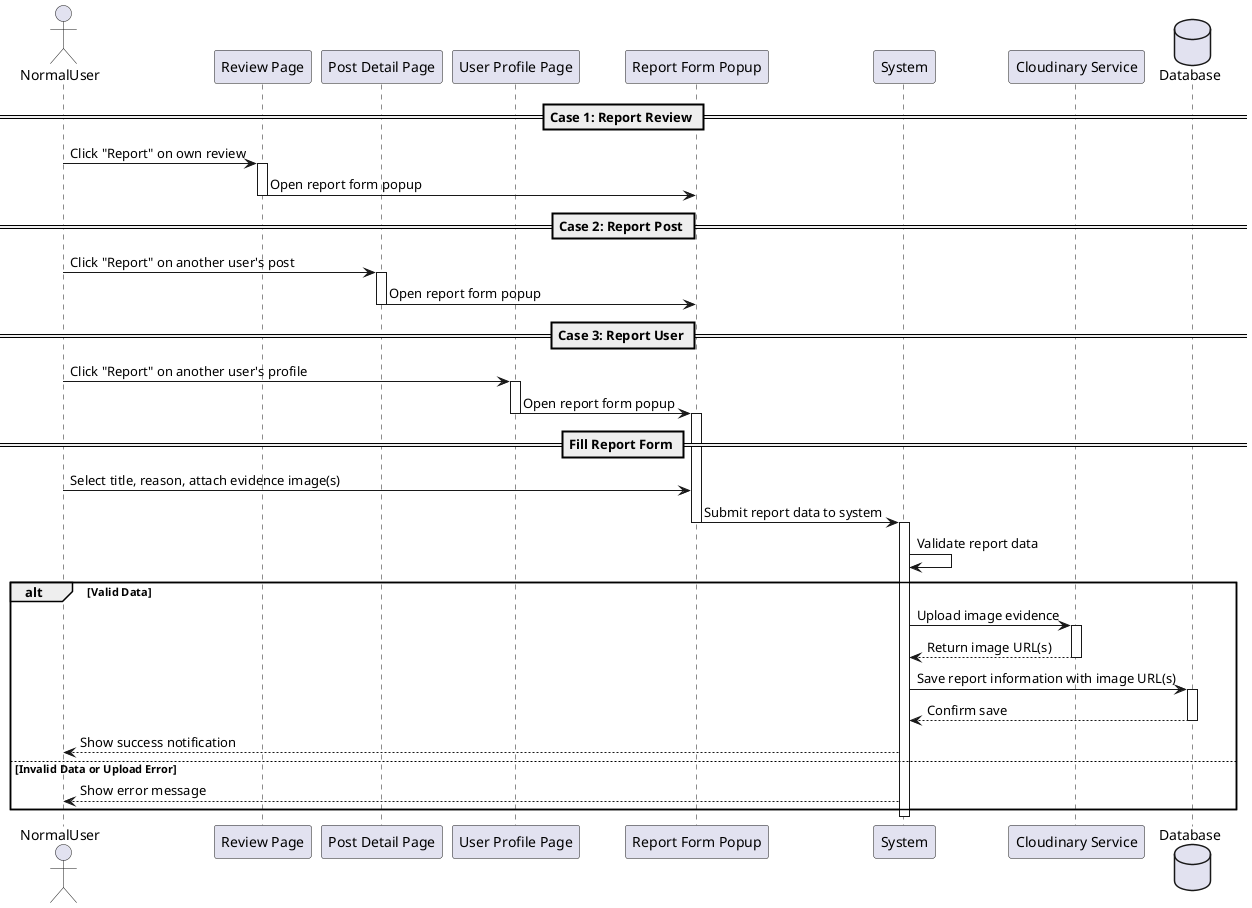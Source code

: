 @startuml
actor NormalUser
participant "Review Page" as RP
participant "Post Detail Page" as PDP
participant "User Profile Page" as UPP
participant "Report Form Popup" as RFP
participant "System" as Sys
participant "Cloudinary Service" as Cloud
database "Database" as DB

== Case 1: Report Review ==
NormalUser -> RP : Click "Report" on own review
activate RP
RP -> RFP : Open report form popup
deactivate RP

== Case 2: Report Post ==
NormalUser -> PDP : Click "Report" on another user's post
activate PDP
PDP -> RFP : Open report form popup
deactivate PDP

== Case 3: Report User ==
NormalUser -> UPP : Click "Report" on another user's profile
activate UPP
UPP -> RFP : Open report form popup
deactivate UPP

== Fill Report Form ==
activate RFP
NormalUser -> RFP : Select title, reason, attach evidence image(s)
RFP -> Sys : Submit report data to system
deactivate RFP
activate Sys

Sys -> Sys : Validate report data
alt Valid Data
    Sys -> Cloud : Upload image evidence
    activate Cloud
    Cloud --> Sys : Return image URL(s)
    deactivate Cloud

    Sys -> DB : Save report information with image URL(s)
    activate DB
    DB --> Sys : Confirm save
    deactivate DB

    Sys --> NormalUser : Show success notification
else Invalid Data or Upload Error
    Sys --> NormalUser : Show error message
end
deactivate Sys
@enduml
